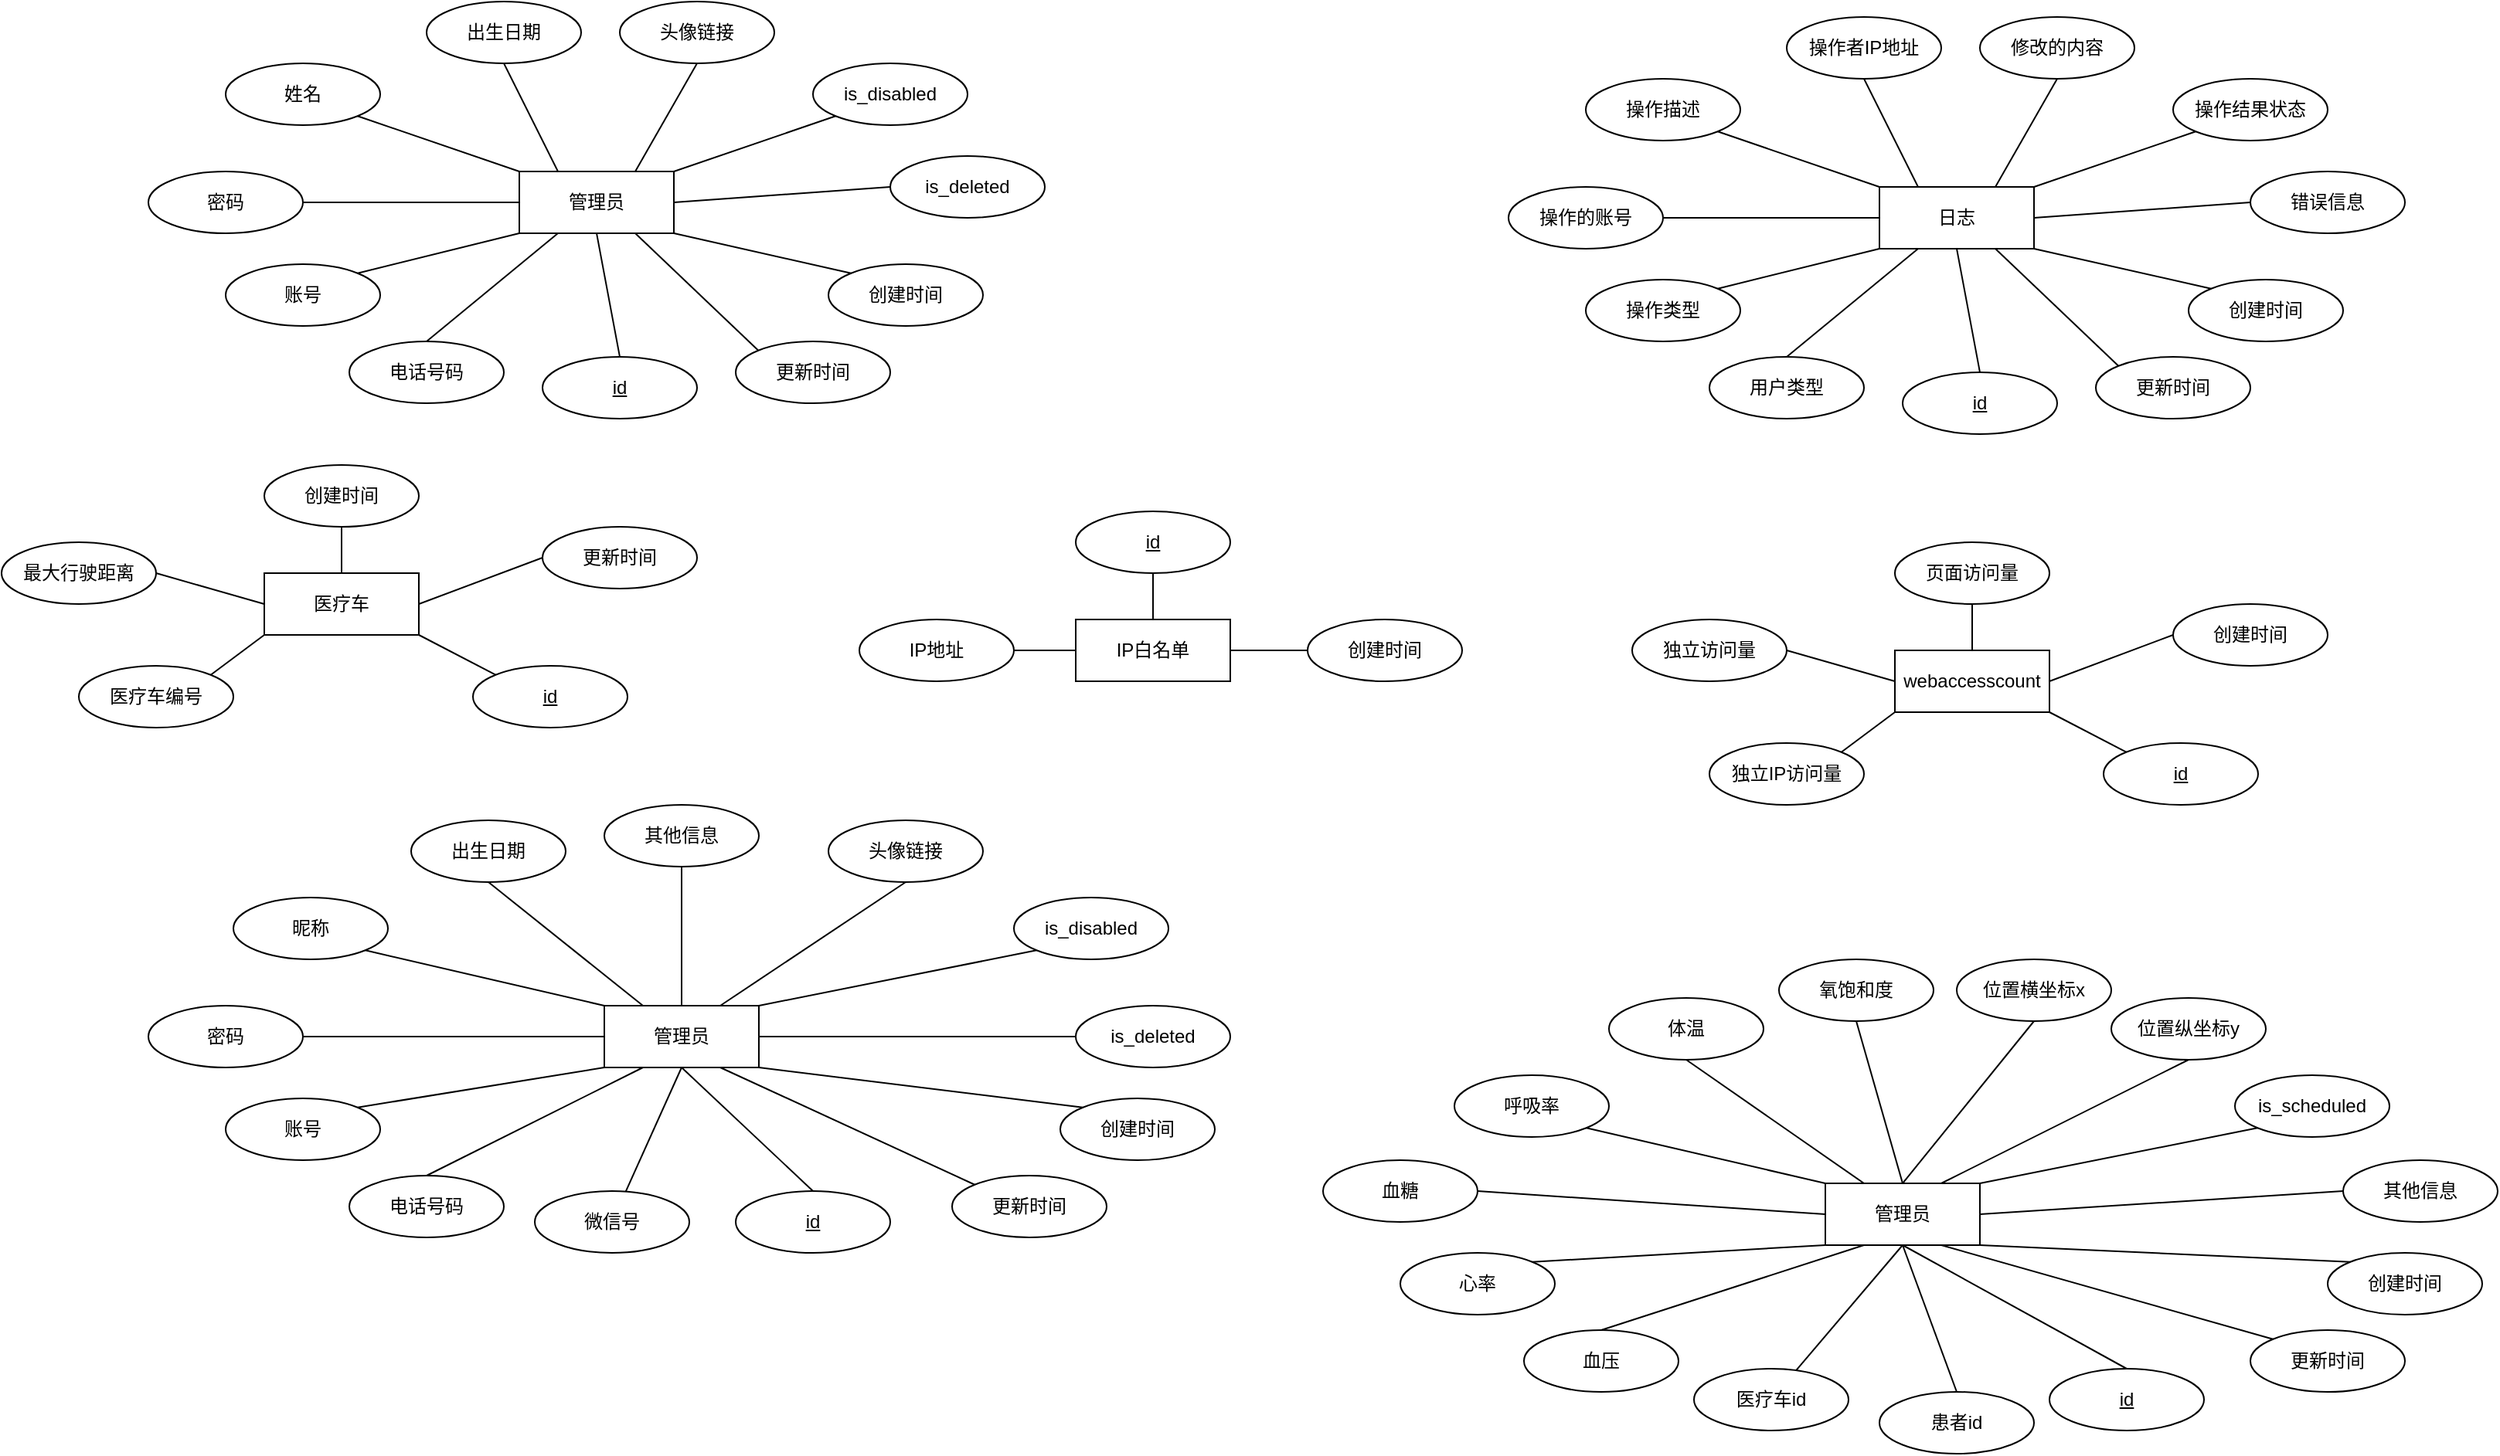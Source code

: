 <mxfile version="21.1.8" type="github">
  <diagram id="R2lEEEUBdFMjLlhIrx00" name="Page-1">
    <mxGraphModel dx="1034" dy="480" grid="1" gridSize="10" guides="1" tooltips="1" connect="1" arrows="1" fold="1" page="1" pageScale="1" pageWidth="850" pageHeight="1100" math="0" shadow="0" extFonts="Permanent Marker^https://fonts.googleapis.com/css?family=Permanent+Marker">
      <root>
        <mxCell id="0" />
        <mxCell id="1" parent="0" />
        <mxCell id="2YVMoivPEAk28fwhmbw--1" value="管理员" style="whiteSpace=wrap;html=1;align=center;" vertex="1" parent="1">
          <mxGeometry x="360" y="160" width="100" height="40" as="geometry" />
        </mxCell>
        <mxCell id="2YVMoivPEAk28fwhmbw--2" value="id" style="ellipse;whiteSpace=wrap;html=1;align=center;fontStyle=4;" vertex="1" parent="1">
          <mxGeometry x="375" y="280" width="100" height="40" as="geometry" />
        </mxCell>
        <mxCell id="2YVMoivPEAk28fwhmbw--3" value="密码" style="ellipse;whiteSpace=wrap;html=1;align=center;" vertex="1" parent="1">
          <mxGeometry x="120" y="160" width="100" height="40" as="geometry" />
        </mxCell>
        <mxCell id="2YVMoivPEAk28fwhmbw--4" value="姓名" style="ellipse;whiteSpace=wrap;html=1;align=center;" vertex="1" parent="1">
          <mxGeometry x="170" y="90" width="100" height="40" as="geometry" />
        </mxCell>
        <mxCell id="2YVMoivPEAk28fwhmbw--5" value="账号" style="ellipse;whiteSpace=wrap;html=1;align=center;" vertex="1" parent="1">
          <mxGeometry x="170" y="220" width="100" height="40" as="geometry" />
        </mxCell>
        <mxCell id="2YVMoivPEAk28fwhmbw--6" value="电话号码" style="ellipse;whiteSpace=wrap;html=1;align=center;" vertex="1" parent="1">
          <mxGeometry x="250" y="270" width="100" height="40" as="geometry" />
        </mxCell>
        <mxCell id="2YVMoivPEAk28fwhmbw--7" value="is_deleted" style="ellipse;whiteSpace=wrap;html=1;align=center;" vertex="1" parent="1">
          <mxGeometry x="600" y="150" width="100" height="40" as="geometry" />
        </mxCell>
        <mxCell id="2YVMoivPEAk28fwhmbw--8" value="is_disabled" style="ellipse;whiteSpace=wrap;html=1;align=center;" vertex="1" parent="1">
          <mxGeometry x="550" y="90" width="100" height="40" as="geometry" />
        </mxCell>
        <mxCell id="2YVMoivPEAk28fwhmbw--9" value="更新时间" style="ellipse;whiteSpace=wrap;html=1;align=center;" vertex="1" parent="1">
          <mxGeometry x="500" y="270" width="100" height="40" as="geometry" />
        </mxCell>
        <mxCell id="2YVMoivPEAk28fwhmbw--10" value="创建时间" style="ellipse;whiteSpace=wrap;html=1;align=center;" vertex="1" parent="1">
          <mxGeometry x="560" y="220" width="100" height="40" as="geometry" />
        </mxCell>
        <mxCell id="2YVMoivPEAk28fwhmbw--11" value="出生日期" style="ellipse;whiteSpace=wrap;html=1;align=center;" vertex="1" parent="1">
          <mxGeometry x="300" y="50" width="100" height="40" as="geometry" />
        </mxCell>
        <mxCell id="2YVMoivPEAk28fwhmbw--12" value="头像链接" style="ellipse;whiteSpace=wrap;html=1;align=center;" vertex="1" parent="1">
          <mxGeometry x="425" y="50" width="100" height="40" as="geometry" />
        </mxCell>
        <mxCell id="2YVMoivPEAk28fwhmbw--15" value="" style="endArrow=none;html=1;rounded=0;exitX=1;exitY=0.5;exitDx=0;exitDy=0;entryX=0;entryY=0.5;entryDx=0;entryDy=0;" edge="1" parent="1" source="2YVMoivPEAk28fwhmbw--3" target="2YVMoivPEAk28fwhmbw--1">
          <mxGeometry width="50" height="50" relative="1" as="geometry">
            <mxPoint x="300" y="190" as="sourcePoint" />
            <mxPoint x="350" y="140" as="targetPoint" />
          </mxGeometry>
        </mxCell>
        <mxCell id="2YVMoivPEAk28fwhmbw--16" value="" style="endArrow=none;html=1;rounded=0;exitX=1;exitY=0;exitDx=0;exitDy=0;entryX=0;entryY=1;entryDx=0;entryDy=0;" edge="1" parent="1" source="2YVMoivPEAk28fwhmbw--5" target="2YVMoivPEAk28fwhmbw--1">
          <mxGeometry width="50" height="50" relative="1" as="geometry">
            <mxPoint x="270" y="230" as="sourcePoint" />
            <mxPoint x="410" y="230" as="targetPoint" />
          </mxGeometry>
        </mxCell>
        <mxCell id="2YVMoivPEAk28fwhmbw--17" value="" style="endArrow=none;html=1;rounded=0;exitX=0.5;exitY=0;exitDx=0;exitDy=0;entryX=0.25;entryY=1;entryDx=0;entryDy=0;" edge="1" parent="1" source="2YVMoivPEAk28fwhmbw--6" target="2YVMoivPEAk28fwhmbw--1">
          <mxGeometry width="50" height="50" relative="1" as="geometry">
            <mxPoint x="330" y="239.5" as="sourcePoint" />
            <mxPoint x="470" y="239.5" as="targetPoint" />
          </mxGeometry>
        </mxCell>
        <mxCell id="2YVMoivPEAk28fwhmbw--18" value="" style="endArrow=none;html=1;rounded=0;exitX=0.5;exitY=1;exitDx=0;exitDy=0;entryX=0.5;entryY=0;entryDx=0;entryDy=0;" edge="1" parent="1" source="2YVMoivPEAk28fwhmbw--1" target="2YVMoivPEAk28fwhmbw--2">
          <mxGeometry width="50" height="50" relative="1" as="geometry">
            <mxPoint x="390" y="239.5" as="sourcePoint" />
            <mxPoint x="530" y="239.5" as="targetPoint" />
          </mxGeometry>
        </mxCell>
        <mxCell id="2YVMoivPEAk28fwhmbw--19" value="" style="endArrow=none;html=1;rounded=0;exitX=0.75;exitY=1;exitDx=0;exitDy=0;entryX=0;entryY=0;entryDx=0;entryDy=0;" edge="1" parent="1" source="2YVMoivPEAk28fwhmbw--1" target="2YVMoivPEAk28fwhmbw--9">
          <mxGeometry width="50" height="50" relative="1" as="geometry">
            <mxPoint x="460" y="219" as="sourcePoint" />
            <mxPoint x="600" y="219" as="targetPoint" />
          </mxGeometry>
        </mxCell>
        <mxCell id="2YVMoivPEAk28fwhmbw--20" value="" style="endArrow=none;html=1;rounded=0;exitX=1;exitY=1;exitDx=0;exitDy=0;entryX=0;entryY=0;entryDx=0;entryDy=0;" edge="1" parent="1" source="2YVMoivPEAk28fwhmbw--1" target="2YVMoivPEAk28fwhmbw--10">
          <mxGeometry width="50" height="50" relative="1" as="geometry">
            <mxPoint x="525" y="199" as="sourcePoint" />
            <mxPoint x="665" y="199" as="targetPoint" />
          </mxGeometry>
        </mxCell>
        <mxCell id="2YVMoivPEAk28fwhmbw--21" value="" style="endArrow=none;html=1;rounded=0;exitX=1;exitY=0.5;exitDx=0;exitDy=0;entryX=0;entryY=0.5;entryDx=0;entryDy=0;" edge="1" parent="1" source="2YVMoivPEAk28fwhmbw--1" target="2YVMoivPEAk28fwhmbw--7">
          <mxGeometry width="50" height="50" relative="1" as="geometry">
            <mxPoint x="480" y="179.5" as="sourcePoint" />
            <mxPoint x="620" y="179.5" as="targetPoint" />
          </mxGeometry>
        </mxCell>
        <mxCell id="2YVMoivPEAk28fwhmbw--22" value="" style="endArrow=none;html=1;rounded=0;exitX=1;exitY=0;exitDx=0;exitDy=0;entryX=0;entryY=1;entryDx=0;entryDy=0;" edge="1" parent="1" source="2YVMoivPEAk28fwhmbw--1" target="2YVMoivPEAk28fwhmbw--8">
          <mxGeometry width="50" height="50" relative="1" as="geometry">
            <mxPoint x="475" y="140" as="sourcePoint" />
            <mxPoint x="615" y="140" as="targetPoint" />
          </mxGeometry>
        </mxCell>
        <mxCell id="2YVMoivPEAk28fwhmbw--23" value="" style="endArrow=none;html=1;rounded=0;exitX=0.75;exitY=0;exitDx=0;exitDy=0;entryX=0.5;entryY=1;entryDx=0;entryDy=0;" edge="1" parent="1" source="2YVMoivPEAk28fwhmbw--1" target="2YVMoivPEAk28fwhmbw--12">
          <mxGeometry width="50" height="50" relative="1" as="geometry">
            <mxPoint x="385" y="100" as="sourcePoint" />
            <mxPoint x="525" y="100" as="targetPoint" />
          </mxGeometry>
        </mxCell>
        <mxCell id="2YVMoivPEAk28fwhmbw--24" value="" style="endArrow=none;html=1;rounded=0;exitX=0.5;exitY=1;exitDx=0;exitDy=0;entryX=0.25;entryY=0;entryDx=0;entryDy=0;" edge="1" parent="1" source="2YVMoivPEAk28fwhmbw--11" target="2YVMoivPEAk28fwhmbw--1">
          <mxGeometry width="50" height="50" relative="1" as="geometry">
            <mxPoint x="285" y="120" as="sourcePoint" />
            <mxPoint x="410" y="110" as="targetPoint" />
          </mxGeometry>
        </mxCell>
        <mxCell id="2YVMoivPEAk28fwhmbw--25" value="" style="endArrow=none;html=1;rounded=0;exitX=1;exitY=1;exitDx=0;exitDy=0;entryX=0;entryY=0;entryDx=0;entryDy=0;" edge="1" parent="1" source="2YVMoivPEAk28fwhmbw--4" target="2YVMoivPEAk28fwhmbw--1">
          <mxGeometry width="50" height="50" relative="1" as="geometry">
            <mxPoint x="220" y="140" as="sourcePoint" />
            <mxPoint x="360" y="140" as="targetPoint" />
          </mxGeometry>
        </mxCell>
        <mxCell id="2YVMoivPEAk28fwhmbw--26" value="医疗车" style="whiteSpace=wrap;html=1;align=center;" vertex="1" parent="1">
          <mxGeometry x="195" y="420" width="100" height="40" as="geometry" />
        </mxCell>
        <mxCell id="2YVMoivPEAk28fwhmbw--27" value="id" style="ellipse;whiteSpace=wrap;html=1;align=center;fontStyle=4;" vertex="1" parent="1">
          <mxGeometry x="330" y="480" width="100" height="40" as="geometry" />
        </mxCell>
        <mxCell id="2YVMoivPEAk28fwhmbw--28" value="医疗车编号" style="ellipse;whiteSpace=wrap;html=1;align=center;" vertex="1" parent="1">
          <mxGeometry x="75" y="480" width="100" height="40" as="geometry" />
        </mxCell>
        <mxCell id="2YVMoivPEAk28fwhmbw--29" value="最大行驶距离" style="ellipse;whiteSpace=wrap;html=1;align=center;" vertex="1" parent="1">
          <mxGeometry x="25" y="400" width="100" height="40" as="geometry" />
        </mxCell>
        <mxCell id="2YVMoivPEAk28fwhmbw--30" value="创建时间" style="ellipse;whiteSpace=wrap;html=1;align=center;" vertex="1" parent="1">
          <mxGeometry x="195" y="350" width="100" height="40" as="geometry" />
        </mxCell>
        <mxCell id="2YVMoivPEAk28fwhmbw--31" value="更新时间" style="ellipse;whiteSpace=wrap;html=1;align=center;" vertex="1" parent="1">
          <mxGeometry x="375" y="390" width="100" height="40" as="geometry" />
        </mxCell>
        <mxCell id="2YVMoivPEAk28fwhmbw--32" value="" style="endArrow=none;html=1;rounded=0;exitX=0.5;exitY=0;exitDx=0;exitDy=0;entryX=0.5;entryY=1;entryDx=0;entryDy=0;" edge="1" parent="1" source="2YVMoivPEAk28fwhmbw--26" target="2YVMoivPEAk28fwhmbw--30">
          <mxGeometry width="50" height="50" relative="1" as="geometry">
            <mxPoint x="80" y="430" as="sourcePoint" />
            <mxPoint x="165" y="360" as="targetPoint" />
          </mxGeometry>
        </mxCell>
        <mxCell id="2YVMoivPEAk28fwhmbw--33" value="" style="endArrow=none;html=1;rounded=0;exitX=1;exitY=0.5;exitDx=0;exitDy=0;entryX=0;entryY=0.5;entryDx=0;entryDy=0;" edge="1" parent="1" source="2YVMoivPEAk28fwhmbw--29" target="2YVMoivPEAk28fwhmbw--26">
          <mxGeometry width="50" height="50" relative="1" as="geometry">
            <mxPoint x="105" y="450" as="sourcePoint" />
            <mxPoint x="190" y="380" as="targetPoint" />
          </mxGeometry>
        </mxCell>
        <mxCell id="2YVMoivPEAk28fwhmbw--34" value="" style="endArrow=none;html=1;rounded=0;exitX=1;exitY=0.5;exitDx=0;exitDy=0;entryX=0;entryY=0.5;entryDx=0;entryDy=0;" edge="1" parent="1" source="2YVMoivPEAk28fwhmbw--26" target="2YVMoivPEAk28fwhmbw--31">
          <mxGeometry width="50" height="50" relative="1" as="geometry">
            <mxPoint x="355" y="430" as="sourcePoint" />
            <mxPoint x="440" y="360" as="targetPoint" />
          </mxGeometry>
        </mxCell>
        <mxCell id="2YVMoivPEAk28fwhmbw--35" value="" style="endArrow=none;html=1;rounded=0;exitX=1;exitY=0;exitDx=0;exitDy=0;entryX=0;entryY=1;entryDx=0;entryDy=0;" edge="1" parent="1" source="2YVMoivPEAk28fwhmbw--28" target="2YVMoivPEAk28fwhmbw--26">
          <mxGeometry width="50" height="50" relative="1" as="geometry">
            <mxPoint x="165" y="475" as="sourcePoint" />
            <mxPoint x="250" y="405" as="targetPoint" />
          </mxGeometry>
        </mxCell>
        <mxCell id="2YVMoivPEAk28fwhmbw--37" value="" style="endArrow=none;html=1;rounded=0;exitX=1;exitY=1;exitDx=0;exitDy=0;entryX=0;entryY=0;entryDx=0;entryDy=0;" edge="1" parent="1" source="2YVMoivPEAk28fwhmbw--26" target="2YVMoivPEAk28fwhmbw--27">
          <mxGeometry width="50" height="50" relative="1" as="geometry">
            <mxPoint x="312.5" y="490" as="sourcePoint" />
            <mxPoint x="397.5" y="420" as="targetPoint" />
          </mxGeometry>
        </mxCell>
        <mxCell id="2YVMoivPEAk28fwhmbw--38" value="IP白名单" style="whiteSpace=wrap;html=1;align=center;" vertex="1" parent="1">
          <mxGeometry x="720" y="450" width="100" height="40" as="geometry" />
        </mxCell>
        <mxCell id="2YVMoivPEAk28fwhmbw--39" value="id" style="ellipse;whiteSpace=wrap;html=1;align=center;fontStyle=4;" vertex="1" parent="1">
          <mxGeometry x="720" y="380" width="100" height="40" as="geometry" />
        </mxCell>
        <mxCell id="2YVMoivPEAk28fwhmbw--40" value="IP地址" style="ellipse;whiteSpace=wrap;html=1;align=center;" vertex="1" parent="1">
          <mxGeometry x="580" y="450" width="100" height="40" as="geometry" />
        </mxCell>
        <mxCell id="2YVMoivPEAk28fwhmbw--41" value="创建时间" style="ellipse;whiteSpace=wrap;html=1;align=center;" vertex="1" parent="1">
          <mxGeometry x="870" y="450" width="100" height="40" as="geometry" />
        </mxCell>
        <mxCell id="2YVMoivPEAk28fwhmbw--42" value="" style="endArrow=none;html=1;rounded=0;exitX=1;exitY=0.5;exitDx=0;exitDy=0;entryX=0;entryY=0.5;entryDx=0;entryDy=0;" edge="1" parent="1" source="2YVMoivPEAk28fwhmbw--40" target="2YVMoivPEAk28fwhmbw--38">
          <mxGeometry width="50" height="50" relative="1" as="geometry">
            <mxPoint x="690" y="445" as="sourcePoint" />
            <mxPoint x="770" y="415" as="targetPoint" />
          </mxGeometry>
        </mxCell>
        <mxCell id="2YVMoivPEAk28fwhmbw--43" value="" style="endArrow=none;html=1;rounded=0;exitX=1;exitY=0.5;exitDx=0;exitDy=0;entryX=0;entryY=0.5;entryDx=0;entryDy=0;" edge="1" parent="1" source="2YVMoivPEAk28fwhmbw--38" target="2YVMoivPEAk28fwhmbw--41">
          <mxGeometry width="50" height="50" relative="1" as="geometry">
            <mxPoint x="750" y="550" as="sourcePoint" />
            <mxPoint x="830" y="520" as="targetPoint" />
          </mxGeometry>
        </mxCell>
        <mxCell id="2YVMoivPEAk28fwhmbw--44" value="" style="endArrow=none;html=1;rounded=0;exitX=0.5;exitY=0;exitDx=0;exitDy=0;entryX=0.5;entryY=1;entryDx=0;entryDy=0;" edge="1" parent="1" source="2YVMoivPEAk28fwhmbw--38" target="2YVMoivPEAk28fwhmbw--39">
          <mxGeometry width="50" height="50" relative="1" as="geometry">
            <mxPoint x="810" y="430" as="sourcePoint" />
            <mxPoint x="890" y="400" as="targetPoint" />
          </mxGeometry>
        </mxCell>
        <mxCell id="2YVMoivPEAk28fwhmbw--45" value="管理员" style="whiteSpace=wrap;html=1;align=center;" vertex="1" parent="1">
          <mxGeometry x="415" y="700" width="100" height="40" as="geometry" />
        </mxCell>
        <mxCell id="2YVMoivPEAk28fwhmbw--46" value="id" style="ellipse;whiteSpace=wrap;html=1;align=center;fontStyle=4;" vertex="1" parent="1">
          <mxGeometry x="500" y="820" width="100" height="40" as="geometry" />
        </mxCell>
        <mxCell id="2YVMoivPEAk28fwhmbw--47" value="密码" style="ellipse;whiteSpace=wrap;html=1;align=center;" vertex="1" parent="1">
          <mxGeometry x="120" y="700" width="100" height="40" as="geometry" />
        </mxCell>
        <mxCell id="2YVMoivPEAk28fwhmbw--48" value="昵称" style="ellipse;whiteSpace=wrap;html=1;align=center;" vertex="1" parent="1">
          <mxGeometry x="175" y="630" width="100" height="40" as="geometry" />
        </mxCell>
        <mxCell id="2YVMoivPEAk28fwhmbw--49" value="账号" style="ellipse;whiteSpace=wrap;html=1;align=center;" vertex="1" parent="1">
          <mxGeometry x="170" y="760" width="100" height="40" as="geometry" />
        </mxCell>
        <mxCell id="2YVMoivPEAk28fwhmbw--50" value="电话号码" style="ellipse;whiteSpace=wrap;html=1;align=center;" vertex="1" parent="1">
          <mxGeometry x="250" y="810" width="100" height="40" as="geometry" />
        </mxCell>
        <mxCell id="2YVMoivPEAk28fwhmbw--51" value="is_deleted" style="ellipse;whiteSpace=wrap;html=1;align=center;" vertex="1" parent="1">
          <mxGeometry x="720" y="700" width="100" height="40" as="geometry" />
        </mxCell>
        <mxCell id="2YVMoivPEAk28fwhmbw--52" value="is_disabled" style="ellipse;whiteSpace=wrap;html=1;align=center;" vertex="1" parent="1">
          <mxGeometry x="680" y="630" width="100" height="40" as="geometry" />
        </mxCell>
        <mxCell id="2YVMoivPEAk28fwhmbw--53" value="更新时间" style="ellipse;whiteSpace=wrap;html=1;align=center;" vertex="1" parent="1">
          <mxGeometry x="640" y="810" width="100" height="40" as="geometry" />
        </mxCell>
        <mxCell id="2YVMoivPEAk28fwhmbw--54" value="创建时间" style="ellipse;whiteSpace=wrap;html=1;align=center;" vertex="1" parent="1">
          <mxGeometry x="710" y="760" width="100" height="40" as="geometry" />
        </mxCell>
        <mxCell id="2YVMoivPEAk28fwhmbw--55" value="出生日期" style="ellipse;whiteSpace=wrap;html=1;align=center;" vertex="1" parent="1">
          <mxGeometry x="290" y="580" width="100" height="40" as="geometry" />
        </mxCell>
        <mxCell id="2YVMoivPEAk28fwhmbw--56" value="头像链接" style="ellipse;whiteSpace=wrap;html=1;align=center;" vertex="1" parent="1">
          <mxGeometry x="560" y="580" width="100" height="40" as="geometry" />
        </mxCell>
        <mxCell id="2YVMoivPEAk28fwhmbw--57" value="" style="endArrow=none;html=1;rounded=0;exitX=1;exitY=0.5;exitDx=0;exitDy=0;entryX=0;entryY=0.5;entryDx=0;entryDy=0;" edge="1" parent="1" source="2YVMoivPEAk28fwhmbw--47" target="2YVMoivPEAk28fwhmbw--45">
          <mxGeometry width="50" height="50" relative="1" as="geometry">
            <mxPoint x="355" y="730" as="sourcePoint" />
            <mxPoint x="405" y="680" as="targetPoint" />
          </mxGeometry>
        </mxCell>
        <mxCell id="2YVMoivPEAk28fwhmbw--58" value="" style="endArrow=none;html=1;rounded=0;exitX=1;exitY=0;exitDx=0;exitDy=0;entryX=0;entryY=1;entryDx=0;entryDy=0;" edge="1" parent="1" source="2YVMoivPEAk28fwhmbw--49" target="2YVMoivPEAk28fwhmbw--45">
          <mxGeometry width="50" height="50" relative="1" as="geometry">
            <mxPoint x="325" y="770" as="sourcePoint" />
            <mxPoint x="465" y="770" as="targetPoint" />
          </mxGeometry>
        </mxCell>
        <mxCell id="2YVMoivPEAk28fwhmbw--59" value="" style="endArrow=none;html=1;rounded=0;exitX=0.5;exitY=0;exitDx=0;exitDy=0;entryX=0.25;entryY=1;entryDx=0;entryDy=0;" edge="1" parent="1" source="2YVMoivPEAk28fwhmbw--50" target="2YVMoivPEAk28fwhmbw--45">
          <mxGeometry width="50" height="50" relative="1" as="geometry">
            <mxPoint x="385" y="779.5" as="sourcePoint" />
            <mxPoint x="525" y="779.5" as="targetPoint" />
          </mxGeometry>
        </mxCell>
        <mxCell id="2YVMoivPEAk28fwhmbw--60" value="" style="endArrow=none;html=1;rounded=0;exitX=0.5;exitY=1;exitDx=0;exitDy=0;entryX=0.5;entryY=0;entryDx=0;entryDy=0;" edge="1" parent="1" source="2YVMoivPEAk28fwhmbw--45" target="2YVMoivPEAk28fwhmbw--46">
          <mxGeometry width="50" height="50" relative="1" as="geometry">
            <mxPoint x="445" y="779.5" as="sourcePoint" />
            <mxPoint x="585" y="779.5" as="targetPoint" />
          </mxGeometry>
        </mxCell>
        <mxCell id="2YVMoivPEAk28fwhmbw--61" value="" style="endArrow=none;html=1;rounded=0;exitX=0.75;exitY=1;exitDx=0;exitDy=0;entryX=0;entryY=0;entryDx=0;entryDy=0;" edge="1" parent="1" source="2YVMoivPEAk28fwhmbw--45" target="2YVMoivPEAk28fwhmbw--53">
          <mxGeometry width="50" height="50" relative="1" as="geometry">
            <mxPoint x="515" y="759" as="sourcePoint" />
            <mxPoint x="655" y="759" as="targetPoint" />
          </mxGeometry>
        </mxCell>
        <mxCell id="2YVMoivPEAk28fwhmbw--62" value="" style="endArrow=none;html=1;rounded=0;exitX=1;exitY=1;exitDx=0;exitDy=0;entryX=0;entryY=0;entryDx=0;entryDy=0;" edge="1" parent="1" source="2YVMoivPEAk28fwhmbw--45" target="2YVMoivPEAk28fwhmbw--54">
          <mxGeometry width="50" height="50" relative="1" as="geometry">
            <mxPoint x="580" y="739" as="sourcePoint" />
            <mxPoint x="720" y="739" as="targetPoint" />
          </mxGeometry>
        </mxCell>
        <mxCell id="2YVMoivPEAk28fwhmbw--63" value="" style="endArrow=none;html=1;rounded=0;exitX=1;exitY=0.5;exitDx=0;exitDy=0;entryX=0;entryY=0.5;entryDx=0;entryDy=0;" edge="1" parent="1" source="2YVMoivPEAk28fwhmbw--45" target="2YVMoivPEAk28fwhmbw--51">
          <mxGeometry width="50" height="50" relative="1" as="geometry">
            <mxPoint x="535" y="719.5" as="sourcePoint" />
            <mxPoint x="675" y="719.5" as="targetPoint" />
          </mxGeometry>
        </mxCell>
        <mxCell id="2YVMoivPEAk28fwhmbw--64" value="" style="endArrow=none;html=1;rounded=0;exitX=1;exitY=0;exitDx=0;exitDy=0;entryX=0;entryY=1;entryDx=0;entryDy=0;" edge="1" parent="1" source="2YVMoivPEAk28fwhmbw--45" target="2YVMoivPEAk28fwhmbw--52">
          <mxGeometry width="50" height="50" relative="1" as="geometry">
            <mxPoint x="530" y="680" as="sourcePoint" />
            <mxPoint x="670" y="680" as="targetPoint" />
          </mxGeometry>
        </mxCell>
        <mxCell id="2YVMoivPEAk28fwhmbw--65" value="" style="endArrow=none;html=1;rounded=0;exitX=0.75;exitY=0;exitDx=0;exitDy=0;entryX=0.5;entryY=1;entryDx=0;entryDy=0;" edge="1" parent="1" source="2YVMoivPEAk28fwhmbw--45" target="2YVMoivPEAk28fwhmbw--56">
          <mxGeometry width="50" height="50" relative="1" as="geometry">
            <mxPoint x="440" y="640" as="sourcePoint" />
            <mxPoint x="580" y="640" as="targetPoint" />
          </mxGeometry>
        </mxCell>
        <mxCell id="2YVMoivPEAk28fwhmbw--66" value="" style="endArrow=none;html=1;rounded=0;exitX=0.5;exitY=1;exitDx=0;exitDy=0;entryX=0.25;entryY=0;entryDx=0;entryDy=0;" edge="1" parent="1" source="2YVMoivPEAk28fwhmbw--55" target="2YVMoivPEAk28fwhmbw--45">
          <mxGeometry width="50" height="50" relative="1" as="geometry">
            <mxPoint x="340" y="660" as="sourcePoint" />
            <mxPoint x="465" y="650" as="targetPoint" />
          </mxGeometry>
        </mxCell>
        <mxCell id="2YVMoivPEAk28fwhmbw--67" value="" style="endArrow=none;html=1;rounded=0;exitX=1;exitY=1;exitDx=0;exitDy=0;entryX=0;entryY=0;entryDx=0;entryDy=0;" edge="1" parent="1" source="2YVMoivPEAk28fwhmbw--48" target="2YVMoivPEAk28fwhmbw--45">
          <mxGeometry width="50" height="50" relative="1" as="geometry">
            <mxPoint x="275" y="680" as="sourcePoint" />
            <mxPoint x="415" y="680" as="targetPoint" />
          </mxGeometry>
        </mxCell>
        <mxCell id="2YVMoivPEAk28fwhmbw--68" value="微信号" style="ellipse;whiteSpace=wrap;html=1;align=center;" vertex="1" parent="1">
          <mxGeometry x="370" y="820" width="100" height="40" as="geometry" />
        </mxCell>
        <mxCell id="2YVMoivPEAk28fwhmbw--69" value="其他信息" style="ellipse;whiteSpace=wrap;html=1;align=center;" vertex="1" parent="1">
          <mxGeometry x="415" y="570" width="100" height="40" as="geometry" />
        </mxCell>
        <mxCell id="2YVMoivPEAk28fwhmbw--70" value="" style="endArrow=none;html=1;rounded=0;exitX=0.5;exitY=1;exitDx=0;exitDy=0;entryX=0.5;entryY=0;entryDx=0;entryDy=0;" edge="1" parent="1" source="2YVMoivPEAk28fwhmbw--69" target="2YVMoivPEAk28fwhmbw--45">
          <mxGeometry width="50" height="50" relative="1" as="geometry">
            <mxPoint x="450" y="630" as="sourcePoint" />
            <mxPoint x="500" y="656" as="targetPoint" />
          </mxGeometry>
        </mxCell>
        <mxCell id="2YVMoivPEAk28fwhmbw--71" value="" style="endArrow=none;html=1;rounded=0;exitX=0.5;exitY=1;exitDx=0;exitDy=0;" edge="1" parent="1" source="2YVMoivPEAk28fwhmbw--45" target="2YVMoivPEAk28fwhmbw--68">
          <mxGeometry width="50" height="50" relative="1" as="geometry">
            <mxPoint x="490" y="795" as="sourcePoint" />
            <mxPoint x="490" y="885" as="targetPoint" />
          </mxGeometry>
        </mxCell>
        <mxCell id="2YVMoivPEAk28fwhmbw--73" value="日志" style="whiteSpace=wrap;html=1;align=center;" vertex="1" parent="1">
          <mxGeometry x="1240" y="170" width="100" height="40" as="geometry" />
        </mxCell>
        <mxCell id="2YVMoivPEAk28fwhmbw--74" value="id" style="ellipse;whiteSpace=wrap;html=1;align=center;fontStyle=4;" vertex="1" parent="1">
          <mxGeometry x="1255" y="290" width="100" height="40" as="geometry" />
        </mxCell>
        <mxCell id="2YVMoivPEAk28fwhmbw--75" value="操作的账号" style="ellipse;whiteSpace=wrap;html=1;align=center;" vertex="1" parent="1">
          <mxGeometry x="1000" y="170" width="100" height="40" as="geometry" />
        </mxCell>
        <mxCell id="2YVMoivPEAk28fwhmbw--76" value="操作描述" style="ellipse;whiteSpace=wrap;html=1;align=center;" vertex="1" parent="1">
          <mxGeometry x="1050" y="100" width="100" height="40" as="geometry" />
        </mxCell>
        <mxCell id="2YVMoivPEAk28fwhmbw--77" value="操作类型" style="ellipse;whiteSpace=wrap;html=1;align=center;" vertex="1" parent="1">
          <mxGeometry x="1050" y="230" width="100" height="40" as="geometry" />
        </mxCell>
        <mxCell id="2YVMoivPEAk28fwhmbw--78" value="用户类型" style="ellipse;whiteSpace=wrap;html=1;align=center;" vertex="1" parent="1">
          <mxGeometry x="1130" y="280" width="100" height="40" as="geometry" />
        </mxCell>
        <mxCell id="2YVMoivPEAk28fwhmbw--79" value="错误信息" style="ellipse;whiteSpace=wrap;html=1;align=center;" vertex="1" parent="1">
          <mxGeometry x="1480" y="160" width="100" height="40" as="geometry" />
        </mxCell>
        <mxCell id="2YVMoivPEAk28fwhmbw--80" value="操作结果状态" style="ellipse;whiteSpace=wrap;html=1;align=center;" vertex="1" parent="1">
          <mxGeometry x="1430" y="100" width="100" height="40" as="geometry" />
        </mxCell>
        <mxCell id="2YVMoivPEAk28fwhmbw--81" value="更新时间" style="ellipse;whiteSpace=wrap;html=1;align=center;" vertex="1" parent="1">
          <mxGeometry x="1380" y="280" width="100" height="40" as="geometry" />
        </mxCell>
        <mxCell id="2YVMoivPEAk28fwhmbw--82" value="创建时间" style="ellipse;whiteSpace=wrap;html=1;align=center;" vertex="1" parent="1">
          <mxGeometry x="1440" y="230" width="100" height="40" as="geometry" />
        </mxCell>
        <mxCell id="2YVMoivPEAk28fwhmbw--83" value="操作者IP地址" style="ellipse;whiteSpace=wrap;html=1;align=center;" vertex="1" parent="1">
          <mxGeometry x="1180" y="60" width="100" height="40" as="geometry" />
        </mxCell>
        <mxCell id="2YVMoivPEAk28fwhmbw--84" value="修改的内容" style="ellipse;whiteSpace=wrap;html=1;align=center;" vertex="1" parent="1">
          <mxGeometry x="1305" y="60" width="100" height="40" as="geometry" />
        </mxCell>
        <mxCell id="2YVMoivPEAk28fwhmbw--85" value="" style="endArrow=none;html=1;rounded=0;exitX=1;exitY=0.5;exitDx=0;exitDy=0;entryX=0;entryY=0.5;entryDx=0;entryDy=0;" edge="1" parent="1" source="2YVMoivPEAk28fwhmbw--75" target="2YVMoivPEAk28fwhmbw--73">
          <mxGeometry width="50" height="50" relative="1" as="geometry">
            <mxPoint x="1180" y="200" as="sourcePoint" />
            <mxPoint x="1230" y="150" as="targetPoint" />
          </mxGeometry>
        </mxCell>
        <mxCell id="2YVMoivPEAk28fwhmbw--86" value="" style="endArrow=none;html=1;rounded=0;exitX=1;exitY=0;exitDx=0;exitDy=0;entryX=0;entryY=1;entryDx=0;entryDy=0;" edge="1" parent="1" source="2YVMoivPEAk28fwhmbw--77" target="2YVMoivPEAk28fwhmbw--73">
          <mxGeometry width="50" height="50" relative="1" as="geometry">
            <mxPoint x="1150" y="240" as="sourcePoint" />
            <mxPoint x="1290" y="240" as="targetPoint" />
          </mxGeometry>
        </mxCell>
        <mxCell id="2YVMoivPEAk28fwhmbw--87" value="" style="endArrow=none;html=1;rounded=0;exitX=0.5;exitY=0;exitDx=0;exitDy=0;entryX=0.25;entryY=1;entryDx=0;entryDy=0;" edge="1" parent="1" source="2YVMoivPEAk28fwhmbw--78" target="2YVMoivPEAk28fwhmbw--73">
          <mxGeometry width="50" height="50" relative="1" as="geometry">
            <mxPoint x="1210" y="249.5" as="sourcePoint" />
            <mxPoint x="1350" y="249.5" as="targetPoint" />
          </mxGeometry>
        </mxCell>
        <mxCell id="2YVMoivPEAk28fwhmbw--88" value="" style="endArrow=none;html=1;rounded=0;exitX=0.5;exitY=1;exitDx=0;exitDy=0;entryX=0.5;entryY=0;entryDx=0;entryDy=0;" edge="1" parent="1" source="2YVMoivPEAk28fwhmbw--73" target="2YVMoivPEAk28fwhmbw--74">
          <mxGeometry width="50" height="50" relative="1" as="geometry">
            <mxPoint x="1270" y="249.5" as="sourcePoint" />
            <mxPoint x="1410" y="249.5" as="targetPoint" />
          </mxGeometry>
        </mxCell>
        <mxCell id="2YVMoivPEAk28fwhmbw--89" value="" style="endArrow=none;html=1;rounded=0;exitX=0.75;exitY=1;exitDx=0;exitDy=0;entryX=0;entryY=0;entryDx=0;entryDy=0;" edge="1" parent="1" source="2YVMoivPEAk28fwhmbw--73" target="2YVMoivPEAk28fwhmbw--81">
          <mxGeometry width="50" height="50" relative="1" as="geometry">
            <mxPoint x="1340" y="229" as="sourcePoint" />
            <mxPoint x="1480" y="229" as="targetPoint" />
          </mxGeometry>
        </mxCell>
        <mxCell id="2YVMoivPEAk28fwhmbw--90" value="" style="endArrow=none;html=1;rounded=0;exitX=1;exitY=1;exitDx=0;exitDy=0;entryX=0;entryY=0;entryDx=0;entryDy=0;" edge="1" parent="1" source="2YVMoivPEAk28fwhmbw--73" target="2YVMoivPEAk28fwhmbw--82">
          <mxGeometry width="50" height="50" relative="1" as="geometry">
            <mxPoint x="1405" y="209" as="sourcePoint" />
            <mxPoint x="1545" y="209" as="targetPoint" />
          </mxGeometry>
        </mxCell>
        <mxCell id="2YVMoivPEAk28fwhmbw--91" value="" style="endArrow=none;html=1;rounded=0;exitX=1;exitY=0.5;exitDx=0;exitDy=0;entryX=0;entryY=0.5;entryDx=0;entryDy=0;" edge="1" parent="1" source="2YVMoivPEAk28fwhmbw--73" target="2YVMoivPEAk28fwhmbw--79">
          <mxGeometry width="50" height="50" relative="1" as="geometry">
            <mxPoint x="1360" y="189.5" as="sourcePoint" />
            <mxPoint x="1500" y="189.5" as="targetPoint" />
          </mxGeometry>
        </mxCell>
        <mxCell id="2YVMoivPEAk28fwhmbw--92" value="" style="endArrow=none;html=1;rounded=0;exitX=1;exitY=0;exitDx=0;exitDy=0;entryX=0;entryY=1;entryDx=0;entryDy=0;" edge="1" parent="1" source="2YVMoivPEAk28fwhmbw--73" target="2YVMoivPEAk28fwhmbw--80">
          <mxGeometry width="50" height="50" relative="1" as="geometry">
            <mxPoint x="1355" y="150" as="sourcePoint" />
            <mxPoint x="1495" y="150" as="targetPoint" />
          </mxGeometry>
        </mxCell>
        <mxCell id="2YVMoivPEAk28fwhmbw--93" value="" style="endArrow=none;html=1;rounded=0;exitX=0.75;exitY=0;exitDx=0;exitDy=0;entryX=0.5;entryY=1;entryDx=0;entryDy=0;" edge="1" parent="1" source="2YVMoivPEAk28fwhmbw--73" target="2YVMoivPEAk28fwhmbw--84">
          <mxGeometry width="50" height="50" relative="1" as="geometry">
            <mxPoint x="1265" y="110" as="sourcePoint" />
            <mxPoint x="1405" y="110" as="targetPoint" />
          </mxGeometry>
        </mxCell>
        <mxCell id="2YVMoivPEAk28fwhmbw--94" value="" style="endArrow=none;html=1;rounded=0;exitX=0.5;exitY=1;exitDx=0;exitDy=0;entryX=0.25;entryY=0;entryDx=0;entryDy=0;" edge="1" parent="1" source="2YVMoivPEAk28fwhmbw--83" target="2YVMoivPEAk28fwhmbw--73">
          <mxGeometry width="50" height="50" relative="1" as="geometry">
            <mxPoint x="1165" y="130" as="sourcePoint" />
            <mxPoint x="1290" y="120" as="targetPoint" />
          </mxGeometry>
        </mxCell>
        <mxCell id="2YVMoivPEAk28fwhmbw--95" value="" style="endArrow=none;html=1;rounded=0;exitX=1;exitY=1;exitDx=0;exitDy=0;entryX=0;entryY=0;entryDx=0;entryDy=0;" edge="1" parent="1" source="2YVMoivPEAk28fwhmbw--76" target="2YVMoivPEAk28fwhmbw--73">
          <mxGeometry width="50" height="50" relative="1" as="geometry">
            <mxPoint x="1100" y="150" as="sourcePoint" />
            <mxPoint x="1240" y="150" as="targetPoint" />
          </mxGeometry>
        </mxCell>
        <mxCell id="2YVMoivPEAk28fwhmbw--96" value="webaccesscount" style="whiteSpace=wrap;html=1;align=center;" vertex="1" parent="1">
          <mxGeometry x="1250" y="470" width="100" height="40" as="geometry" />
        </mxCell>
        <mxCell id="2YVMoivPEAk28fwhmbw--97" value="id" style="ellipse;whiteSpace=wrap;html=1;align=center;fontStyle=4;" vertex="1" parent="1">
          <mxGeometry x="1385" y="530" width="100" height="40" as="geometry" />
        </mxCell>
        <mxCell id="2YVMoivPEAk28fwhmbw--98" value="独立IP访问量" style="ellipse;whiteSpace=wrap;html=1;align=center;" vertex="1" parent="1">
          <mxGeometry x="1130" y="530" width="100" height="40" as="geometry" />
        </mxCell>
        <mxCell id="2YVMoivPEAk28fwhmbw--99" value="独立访问量" style="ellipse;whiteSpace=wrap;html=1;align=center;" vertex="1" parent="1">
          <mxGeometry x="1080" y="450" width="100" height="40" as="geometry" />
        </mxCell>
        <mxCell id="2YVMoivPEAk28fwhmbw--100" value="页面访问量" style="ellipse;whiteSpace=wrap;html=1;align=center;" vertex="1" parent="1">
          <mxGeometry x="1250" y="400" width="100" height="40" as="geometry" />
        </mxCell>
        <mxCell id="2YVMoivPEAk28fwhmbw--101" value="创建时间" style="ellipse;whiteSpace=wrap;html=1;align=center;" vertex="1" parent="1">
          <mxGeometry x="1430" y="440" width="100" height="40" as="geometry" />
        </mxCell>
        <mxCell id="2YVMoivPEAk28fwhmbw--102" value="" style="endArrow=none;html=1;rounded=0;exitX=0.5;exitY=0;exitDx=0;exitDy=0;entryX=0.5;entryY=1;entryDx=0;entryDy=0;" edge="1" parent="1" source="2YVMoivPEAk28fwhmbw--96" target="2YVMoivPEAk28fwhmbw--100">
          <mxGeometry width="50" height="50" relative="1" as="geometry">
            <mxPoint x="1135" y="480" as="sourcePoint" />
            <mxPoint x="1220" y="410" as="targetPoint" />
          </mxGeometry>
        </mxCell>
        <mxCell id="2YVMoivPEAk28fwhmbw--103" value="" style="endArrow=none;html=1;rounded=0;exitX=1;exitY=0.5;exitDx=0;exitDy=0;entryX=0;entryY=0.5;entryDx=0;entryDy=0;" edge="1" parent="1" source="2YVMoivPEAk28fwhmbw--99" target="2YVMoivPEAk28fwhmbw--96">
          <mxGeometry width="50" height="50" relative="1" as="geometry">
            <mxPoint x="1160" y="500" as="sourcePoint" />
            <mxPoint x="1245" y="430" as="targetPoint" />
          </mxGeometry>
        </mxCell>
        <mxCell id="2YVMoivPEAk28fwhmbw--104" value="" style="endArrow=none;html=1;rounded=0;exitX=1;exitY=0.5;exitDx=0;exitDy=0;entryX=0;entryY=0.5;entryDx=0;entryDy=0;" edge="1" parent="1" source="2YVMoivPEAk28fwhmbw--96" target="2YVMoivPEAk28fwhmbw--101">
          <mxGeometry width="50" height="50" relative="1" as="geometry">
            <mxPoint x="1410" y="480" as="sourcePoint" />
            <mxPoint x="1495" y="410" as="targetPoint" />
          </mxGeometry>
        </mxCell>
        <mxCell id="2YVMoivPEAk28fwhmbw--105" value="" style="endArrow=none;html=1;rounded=0;exitX=1;exitY=0;exitDx=0;exitDy=0;entryX=0;entryY=1;entryDx=0;entryDy=0;" edge="1" parent="1" source="2YVMoivPEAk28fwhmbw--98" target="2YVMoivPEAk28fwhmbw--96">
          <mxGeometry width="50" height="50" relative="1" as="geometry">
            <mxPoint x="1220" y="525" as="sourcePoint" />
            <mxPoint x="1305" y="455" as="targetPoint" />
          </mxGeometry>
        </mxCell>
        <mxCell id="2YVMoivPEAk28fwhmbw--106" value="" style="endArrow=none;html=1;rounded=0;exitX=1;exitY=1;exitDx=0;exitDy=0;entryX=0;entryY=0;entryDx=0;entryDy=0;" edge="1" parent="1" source="2YVMoivPEAk28fwhmbw--96" target="2YVMoivPEAk28fwhmbw--97">
          <mxGeometry width="50" height="50" relative="1" as="geometry">
            <mxPoint x="1367.5" y="540" as="sourcePoint" />
            <mxPoint x="1452.5" y="470" as="targetPoint" />
          </mxGeometry>
        </mxCell>
        <mxCell id="2YVMoivPEAk28fwhmbw--107" value="管理员" style="whiteSpace=wrap;html=1;align=center;" vertex="1" parent="1">
          <mxGeometry x="1205" y="815" width="100" height="40" as="geometry" />
        </mxCell>
        <mxCell id="2YVMoivPEAk28fwhmbw--108" value="id" style="ellipse;whiteSpace=wrap;html=1;align=center;fontStyle=4;" vertex="1" parent="1">
          <mxGeometry x="1350" y="935" width="100" height="40" as="geometry" />
        </mxCell>
        <mxCell id="2YVMoivPEAk28fwhmbw--109" value="血糖" style="ellipse;whiteSpace=wrap;html=1;align=center;" vertex="1" parent="1">
          <mxGeometry x="880" y="800" width="100" height="40" as="geometry" />
        </mxCell>
        <mxCell id="2YVMoivPEAk28fwhmbw--110" value="呼吸率" style="ellipse;whiteSpace=wrap;html=1;align=center;" vertex="1" parent="1">
          <mxGeometry x="965" y="745" width="100" height="40" as="geometry" />
        </mxCell>
        <mxCell id="2YVMoivPEAk28fwhmbw--111" value="心率" style="ellipse;whiteSpace=wrap;html=1;align=center;" vertex="1" parent="1">
          <mxGeometry x="930" y="860" width="100" height="40" as="geometry" />
        </mxCell>
        <mxCell id="2YVMoivPEAk28fwhmbw--112" value="血压" style="ellipse;whiteSpace=wrap;html=1;align=center;" vertex="1" parent="1">
          <mxGeometry x="1010" y="910" width="100" height="40" as="geometry" />
        </mxCell>
        <mxCell id="2YVMoivPEAk28fwhmbw--113" value="其他信息" style="ellipse;whiteSpace=wrap;html=1;align=center;" vertex="1" parent="1">
          <mxGeometry x="1540" y="800" width="100" height="40" as="geometry" />
        </mxCell>
        <mxCell id="2YVMoivPEAk28fwhmbw--114" value="is_scheduled" style="ellipse;whiteSpace=wrap;html=1;align=center;" vertex="1" parent="1">
          <mxGeometry x="1470" y="745" width="100" height="40" as="geometry" />
        </mxCell>
        <mxCell id="2YVMoivPEAk28fwhmbw--115" value="更新时间" style="ellipse;whiteSpace=wrap;html=1;align=center;" vertex="1" parent="1">
          <mxGeometry x="1480" y="910" width="100" height="40" as="geometry" />
        </mxCell>
        <mxCell id="2YVMoivPEAk28fwhmbw--116" value="创建时间" style="ellipse;whiteSpace=wrap;html=1;align=center;" vertex="1" parent="1">
          <mxGeometry x="1530" y="860" width="100" height="40" as="geometry" />
        </mxCell>
        <mxCell id="2YVMoivPEAk28fwhmbw--117" value="体温" style="ellipse;whiteSpace=wrap;html=1;align=center;" vertex="1" parent="1">
          <mxGeometry x="1065" y="695" width="100" height="40" as="geometry" />
        </mxCell>
        <mxCell id="2YVMoivPEAk28fwhmbw--118" value="位置纵坐标y" style="ellipse;whiteSpace=wrap;html=1;align=center;" vertex="1" parent="1">
          <mxGeometry x="1390" y="695" width="100" height="40" as="geometry" />
        </mxCell>
        <mxCell id="2YVMoivPEAk28fwhmbw--119" value="" style="endArrow=none;html=1;rounded=0;exitX=1;exitY=0.5;exitDx=0;exitDy=0;entryX=0;entryY=0.5;entryDx=0;entryDy=0;" edge="1" parent="1" source="2YVMoivPEAk28fwhmbw--109" target="2YVMoivPEAk28fwhmbw--107">
          <mxGeometry width="50" height="50" relative="1" as="geometry">
            <mxPoint x="1145" y="845" as="sourcePoint" />
            <mxPoint x="1195" y="795" as="targetPoint" />
          </mxGeometry>
        </mxCell>
        <mxCell id="2YVMoivPEAk28fwhmbw--120" value="" style="endArrow=none;html=1;rounded=0;exitX=1;exitY=0;exitDx=0;exitDy=0;entryX=0;entryY=1;entryDx=0;entryDy=0;" edge="1" parent="1" source="2YVMoivPEAk28fwhmbw--111" target="2YVMoivPEAk28fwhmbw--107">
          <mxGeometry width="50" height="50" relative="1" as="geometry">
            <mxPoint x="1115" y="885" as="sourcePoint" />
            <mxPoint x="1255" y="885" as="targetPoint" />
          </mxGeometry>
        </mxCell>
        <mxCell id="2YVMoivPEAk28fwhmbw--121" value="" style="endArrow=none;html=1;rounded=0;exitX=0.5;exitY=0;exitDx=0;exitDy=0;entryX=0.25;entryY=1;entryDx=0;entryDy=0;" edge="1" parent="1" source="2YVMoivPEAk28fwhmbw--112" target="2YVMoivPEAk28fwhmbw--107">
          <mxGeometry width="50" height="50" relative="1" as="geometry">
            <mxPoint x="1175" y="894.5" as="sourcePoint" />
            <mxPoint x="1315" y="894.5" as="targetPoint" />
          </mxGeometry>
        </mxCell>
        <mxCell id="2YVMoivPEAk28fwhmbw--122" value="" style="endArrow=none;html=1;rounded=0;exitX=0.5;exitY=1;exitDx=0;exitDy=0;entryX=0.5;entryY=0;entryDx=0;entryDy=0;" edge="1" parent="1" source="2YVMoivPEAk28fwhmbw--107" target="2YVMoivPEAk28fwhmbw--108">
          <mxGeometry width="50" height="50" relative="1" as="geometry">
            <mxPoint x="1235" y="894.5" as="sourcePoint" />
            <mxPoint x="1375" y="894.5" as="targetPoint" />
          </mxGeometry>
        </mxCell>
        <mxCell id="2YVMoivPEAk28fwhmbw--123" value="" style="endArrow=none;html=1;rounded=0;exitX=0.75;exitY=1;exitDx=0;exitDy=0;entryX=0;entryY=0;entryDx=0;entryDy=0;" edge="1" parent="1" source="2YVMoivPEAk28fwhmbw--107" target="2YVMoivPEAk28fwhmbw--115">
          <mxGeometry width="50" height="50" relative="1" as="geometry">
            <mxPoint x="1305" y="874" as="sourcePoint" />
            <mxPoint x="1445" y="874" as="targetPoint" />
          </mxGeometry>
        </mxCell>
        <mxCell id="2YVMoivPEAk28fwhmbw--124" value="" style="endArrow=none;html=1;rounded=0;exitX=1;exitY=1;exitDx=0;exitDy=0;entryX=0;entryY=0;entryDx=0;entryDy=0;" edge="1" parent="1" source="2YVMoivPEAk28fwhmbw--107" target="2YVMoivPEAk28fwhmbw--116">
          <mxGeometry width="50" height="50" relative="1" as="geometry">
            <mxPoint x="1370" y="854" as="sourcePoint" />
            <mxPoint x="1510" y="854" as="targetPoint" />
          </mxGeometry>
        </mxCell>
        <mxCell id="2YVMoivPEAk28fwhmbw--125" value="" style="endArrow=none;html=1;rounded=0;exitX=1;exitY=0.5;exitDx=0;exitDy=0;entryX=0;entryY=0.5;entryDx=0;entryDy=0;" edge="1" parent="1" source="2YVMoivPEAk28fwhmbw--107" target="2YVMoivPEAk28fwhmbw--113">
          <mxGeometry width="50" height="50" relative="1" as="geometry">
            <mxPoint x="1325" y="834.5" as="sourcePoint" />
            <mxPoint x="1465" y="834.5" as="targetPoint" />
          </mxGeometry>
        </mxCell>
        <mxCell id="2YVMoivPEAk28fwhmbw--126" value="" style="endArrow=none;html=1;rounded=0;exitX=1;exitY=0;exitDx=0;exitDy=0;entryX=0;entryY=1;entryDx=0;entryDy=0;" edge="1" parent="1" source="2YVMoivPEAk28fwhmbw--107" target="2YVMoivPEAk28fwhmbw--114">
          <mxGeometry width="50" height="50" relative="1" as="geometry">
            <mxPoint x="1320" y="795" as="sourcePoint" />
            <mxPoint x="1460" y="795" as="targetPoint" />
          </mxGeometry>
        </mxCell>
        <mxCell id="2YVMoivPEAk28fwhmbw--127" value="" style="endArrow=none;html=1;rounded=0;exitX=0.75;exitY=0;exitDx=0;exitDy=0;entryX=0.5;entryY=1;entryDx=0;entryDy=0;" edge="1" parent="1" source="2YVMoivPEAk28fwhmbw--107" target="2YVMoivPEAk28fwhmbw--118">
          <mxGeometry width="50" height="50" relative="1" as="geometry">
            <mxPoint x="1230" y="755" as="sourcePoint" />
            <mxPoint x="1370" y="755" as="targetPoint" />
          </mxGeometry>
        </mxCell>
        <mxCell id="2YVMoivPEAk28fwhmbw--128" value="" style="endArrow=none;html=1;rounded=0;exitX=0.5;exitY=1;exitDx=0;exitDy=0;entryX=0.25;entryY=0;entryDx=0;entryDy=0;" edge="1" parent="1" source="2YVMoivPEAk28fwhmbw--117" target="2YVMoivPEAk28fwhmbw--107">
          <mxGeometry width="50" height="50" relative="1" as="geometry">
            <mxPoint x="1130" y="775" as="sourcePoint" />
            <mxPoint x="1255" y="765" as="targetPoint" />
          </mxGeometry>
        </mxCell>
        <mxCell id="2YVMoivPEAk28fwhmbw--129" value="" style="endArrow=none;html=1;rounded=0;exitX=1;exitY=1;exitDx=0;exitDy=0;entryX=0;entryY=0;entryDx=0;entryDy=0;" edge="1" parent="1" source="2YVMoivPEAk28fwhmbw--110" target="2YVMoivPEAk28fwhmbw--107">
          <mxGeometry width="50" height="50" relative="1" as="geometry">
            <mxPoint x="1065" y="795" as="sourcePoint" />
            <mxPoint x="1205" y="795" as="targetPoint" />
          </mxGeometry>
        </mxCell>
        <mxCell id="2YVMoivPEAk28fwhmbw--130" value="医疗车id" style="ellipse;whiteSpace=wrap;html=1;align=center;" vertex="1" parent="1">
          <mxGeometry x="1120" y="935" width="100" height="40" as="geometry" />
        </mxCell>
        <mxCell id="2YVMoivPEAk28fwhmbw--131" value="氧饱和度" style="ellipse;whiteSpace=wrap;html=1;align=center;" vertex="1" parent="1">
          <mxGeometry x="1175" y="670" width="100" height="40" as="geometry" />
        </mxCell>
        <mxCell id="2YVMoivPEAk28fwhmbw--132" value="" style="endArrow=none;html=1;rounded=0;exitX=0.5;exitY=1;exitDx=0;exitDy=0;entryX=0.5;entryY=0;entryDx=0;entryDy=0;" edge="1" parent="1" source="2YVMoivPEAk28fwhmbw--131" target="2YVMoivPEAk28fwhmbw--107">
          <mxGeometry width="50" height="50" relative="1" as="geometry">
            <mxPoint x="1240" y="745" as="sourcePoint" />
            <mxPoint x="1290" y="771" as="targetPoint" />
          </mxGeometry>
        </mxCell>
        <mxCell id="2YVMoivPEAk28fwhmbw--133" value="" style="endArrow=none;html=1;rounded=0;exitX=0.5;exitY=1;exitDx=0;exitDy=0;" edge="1" parent="1" source="2YVMoivPEAk28fwhmbw--107" target="2YVMoivPEAk28fwhmbw--130">
          <mxGeometry width="50" height="50" relative="1" as="geometry">
            <mxPoint x="1280" y="910" as="sourcePoint" />
            <mxPoint x="1280" y="1000" as="targetPoint" />
          </mxGeometry>
        </mxCell>
        <mxCell id="2YVMoivPEAk28fwhmbw--134" value="位置横坐标x" style="ellipse;whiteSpace=wrap;html=1;align=center;" vertex="1" parent="1">
          <mxGeometry x="1290" y="670" width="100" height="40" as="geometry" />
        </mxCell>
        <mxCell id="2YVMoivPEAk28fwhmbw--135" value="患者id" style="ellipse;whiteSpace=wrap;html=1;align=center;" vertex="1" parent="1">
          <mxGeometry x="1240" y="950" width="100" height="40" as="geometry" />
        </mxCell>
        <mxCell id="2YVMoivPEAk28fwhmbw--136" value="" style="endArrow=none;html=1;rounded=0;exitX=0.5;exitY=1;exitDx=0;exitDy=0;entryX=0.5;entryY=0;entryDx=0;entryDy=0;" edge="1" parent="1" source="2YVMoivPEAk28fwhmbw--134" target="2YVMoivPEAk28fwhmbw--107">
          <mxGeometry width="50" height="50" relative="1" as="geometry">
            <mxPoint x="1325" y="727.5" as="sourcePoint" />
            <mxPoint x="1355" y="832.5" as="targetPoint" />
          </mxGeometry>
        </mxCell>
        <mxCell id="2YVMoivPEAk28fwhmbw--137" value="" style="endArrow=none;html=1;rounded=0;exitX=0.5;exitY=1;exitDx=0;exitDy=0;" edge="1" parent="1" source="2YVMoivPEAk28fwhmbw--107">
          <mxGeometry width="50" height="50" relative="1" as="geometry">
            <mxPoint x="1280" y="900" as="sourcePoint" />
            <mxPoint x="1290" y="950" as="targetPoint" />
          </mxGeometry>
        </mxCell>
      </root>
    </mxGraphModel>
  </diagram>
</mxfile>
